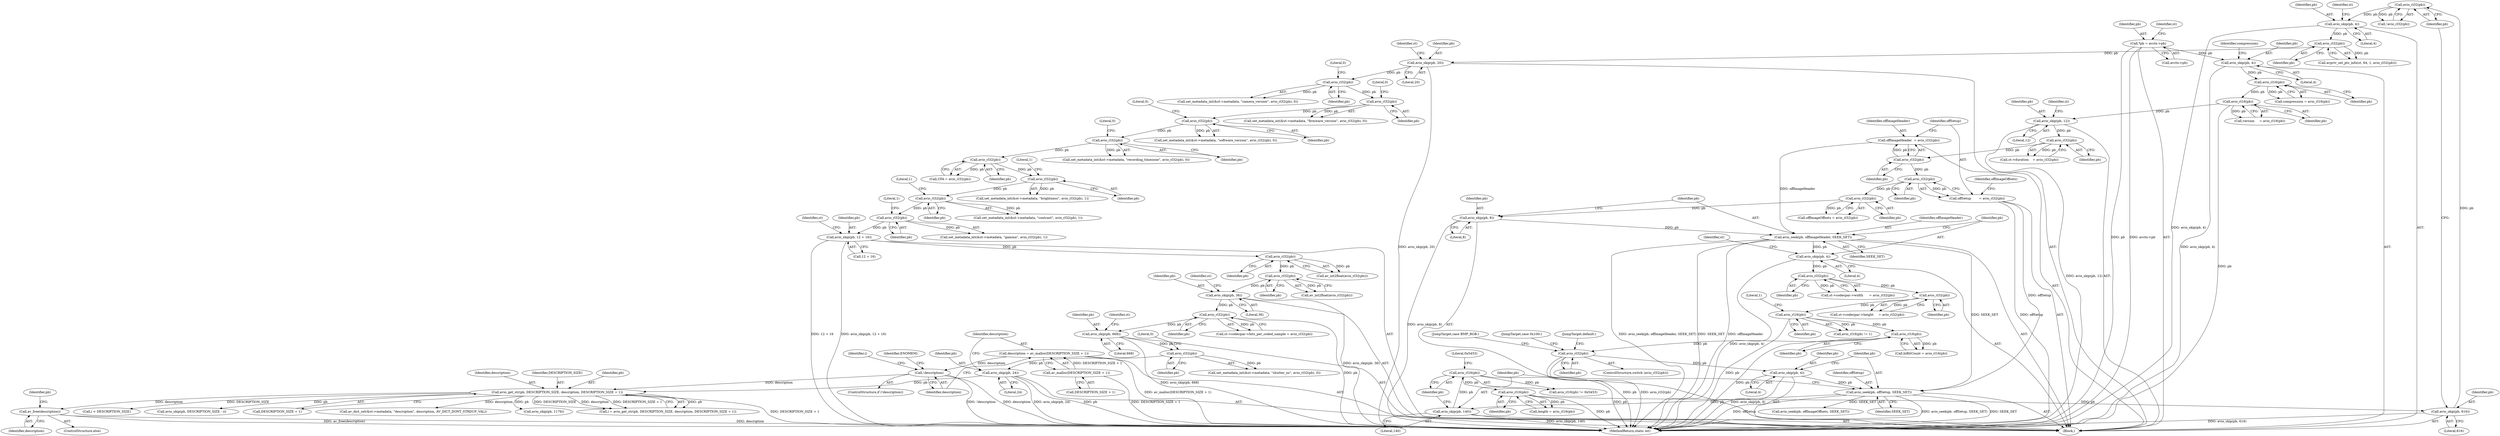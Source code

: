 digraph "0_FFmpeg_7e80b63ecd259d69d383623e75b318bf2bd491f6@API" {
"1000699" [label="(Call,av_free(description))"];
"1000670" [label="(Call,avio_get_str(pb, DESCRIPTION_SIZE, description, DESCRIPTION_SIZE + 1))"];
"1000653" [label="(Call,avio_skip(pb, 24))"];
"1000650" [label="(Call,avio_rl32(pb))"];
"1000641" [label="(Call,avio_skip(pb, 668))"];
"1000477" [label="(Call,avio_rl32(pb))"];
"1000468" [label="(Call,avio_skip(pb, 36))"];
"1000465" [label="(Call,avio_rl32(pb))"];
"1000455" [label="(Call,avio_rl32(pb))"];
"1000443" [label="(Call,avio_skip(pb, 12 + 16))"];
"1000440" [label="(Call,avio_rl32(pb))"];
"1000431" [label="(Call,avio_rl32(pb))"];
"1000422" [label="(Call,avio_rl32(pb))"];
"1000414" [label="(Call,avio_rl32(pb))"];
"1000409" [label="(Call,avio_rl32(pb))"];
"1000400" [label="(Call,avio_rl32(pb))"];
"1000391" [label="(Call,avio_rl32(pb))"];
"1000382" [label="(Call,avio_rl32(pb))"];
"1000373" [label="(Call,avio_skip(pb, 20))"];
"1000371" [label="(Call,avio_rl32(pb))"];
"1000364" [label="(Call,avio_skip(pb, 4))"];
"1000345" [label="(Call,avio_rl32(pb))"];
"1000339" [label="(Call,avio_skip(pb, 616))"];
"1000327" [label="(Call,avio_rl16(pb))"];
"1000320" [label="(Call,avio_rl16(pb))"];
"1000315" [label="(Call,avio_skip(pb, 140))"];
"1000311" [label="(Call,avio_seek(pb, offSetup, SEEK_SET))"];
"1000308" [label="(Call,avio_skip(pb, 4))"];
"1000278" [label="(Call,avio_rl32(pb))"];
"1000252" [label="(Call,avio_rl16(pb))"];
"1000245" [label="(Call,avio_rl16(pb))"];
"1000241" [label="(Call,avio_rl32(pb))"];
"1000233" [label="(Call,avio_rl32(pb))"];
"1000224" [label="(Call,avio_skip(pb, 4))"];
"1000220" [label="(Call,avio_seek(pb, offImageHeader, SEEK_SET))"];
"1000217" [label="(Call,avio_skip(pb, 8))"];
"1000215" [label="(Call,avio_rl32(pb))"];
"1000211" [label="(Call,avio_rl32(pb))"];
"1000207" [label="(Call,avio_rl32(pb))"];
"1000203" [label="(Call,avio_rl32(pb))"];
"1000196" [label="(Call,avio_skip(pb, 12))"];
"1000183" [label="(Call,avio_rl16(pb))"];
"1000179" [label="(Call,avio_rl16(pb))"];
"1000174" [label="(Call,avio_skip(pb, 4))"];
"1000125" [label="(Call,*pb = avctx->pb)"];
"1000205" [label="(Call,offImageHeader  = avio_rl32(pb))"];
"1000209" [label="(Call,offSetup        = avio_rl32(pb))"];
"1000663" [label="(Call,!description)"];
"1000656" [label="(Call,description = av_malloc(DESCRIPTION_SIZE + 1))"];
"1000658" [label="(Call,av_malloc(DESCRIPTION_SIZE + 1))"];
"1000365" [label="(Identifier,pb)"];
"1000382" [label="(Call,avio_rl32(pb))"];
"1000667" [label="(Identifier,ENOMEM)"];
"1000391" [label="(Call,avio_rl32(pb))"];
"1000699" [label="(Call,av_free(description))"];
"1000681" [label="(Call,avio_skip(pb, DESCRIPTION_SIZE - i))"];
"1000401" [label="(Identifier,pb)"];
"1000308" [label="(Call,avio_skip(pb, 4))"];
"1000477" [label="(Call,avio_rl32(pb))"];
"1000672" [label="(Identifier,DESCRIPTION_SIZE)"];
"1000199" [label="(Call,st->duration    = avio_rl32(pb))"];
"1000464" [label="(Call,av_int2float(avio_rl32(pb)))"];
"1000235" [label="(Call,st->codecpar->height     = avio_rl32(pb))"];
"1000340" [label="(Identifier,pb)"];
"1000469" [label="(Identifier,pb)"];
"1000197" [label="(Identifier,pb)"];
"1000375" [label="(Literal,20)"];
"1000402" [label="(Literal,0)"];
"1000371" [label="(Call,avio_rl32(pb))"];
"1000286" [label="(JumpTarget,case 0x100:)"];
"1000180" [label="(Identifier,pb)"];
"1000127" [label="(Call,avctx->pb)"];
"1000451" [label="(Identifier,st)"];
"1000207" [label="(Call,avio_rl32(pb))"];
"1000230" [label="(Identifier,st)"];
"1000376" [label="(Call,set_metadata_int(&st->metadata, \"camera_version\", avio_rl32(pb), 0))"];
"1000176" [label="(Literal,4)"];
"1000345" [label="(Call,avio_rl32(pb))"];
"1000383" [label="(Identifier,pb)"];
"1000470" [label="(Literal,36)"];
"1000175" [label="(Identifier,pb)"];
"1000313" [label="(Identifier,offSetup)"];
"1000415" [label="(Identifier,pb)"];
"1000218" [label="(Identifier,pb)"];
"1000403" [label="(Call,set_metadata_int(&st->metadata, \"recording_timezone\", avio_rl32(pb), 0))"];
"1000444" [label="(Identifier,pb)"];
"1000749" [label="(Call,avio_seek(pb, offImageOffsets, SEEK_SET))"];
"1000702" [label="(Identifier,pb)"];
"1000658" [label="(Call,av_malloc(DESCRIPTION_SIZE + 1))"];
"1000314" [label="(Identifier,SEEK_SET)"];
"1000309" [label="(Identifier,pb)"];
"1000433" [label="(Literal,1)"];
"1000226" [label="(Literal,4)"];
"1000206" [label="(Identifier,offImageHeader)"];
"1000466" [label="(Identifier,pb)"];
"1000277" [label="(ControlStructure,switch (avio_rl32(pb)))"];
"1000650" [label="(Call,avio_rl32(pb))"];
"1000125" [label="(Call,*pb = avctx->pb)"];
"1000455" [label="(Call,avio_rl32(pb))"];
"1000454" [label="(Call,av_int2float(avio_rl32(pb)))"];
"1000204" [label="(Identifier,pb)"];
"1000302" [label="(JumpTarget,default:)"];
"1000179" [label="(Call,avio_rl16(pb))"];
"1000478" [label="(Identifier,pb)"];
"1000212" [label="(Identifier,pb)"];
"1000205" [label="(Call,offImageHeader  = avio_rl32(pb))"];
"1000174" [label="(Call,avio_skip(pb, 4))"];
"1000253" [label="(Identifier,pb)"];
"1000311" [label="(Call,avio_seek(pb, offSetup, SEEK_SET))"];
"1000178" [label="(Identifier,compression)"];
"1000319" [label="(Call,avio_rl16(pb) != 0x5453)"];
"1000422" [label="(Call,avio_rl32(pb))"];
"1000774" [label="(MethodReturn,static int)"];
"1000432" [label="(Identifier,pb)"];
"1000346" [label="(Identifier,pb)"];
"1000322" [label="(Literal,0x5453)"];
"1000434" [label="(Call,set_metadata_int(&st->metadata, \"gamma\", avio_rl32(pb), 1))"];
"1000227" [label="(Call,st->codecpar->width      = avio_rl32(pb))"];
"1000216" [label="(Identifier,pb)"];
"1000366" [label="(Literal,4)"];
"1000246" [label="(Identifier,pb)"];
"1000224" [label="(Call,avio_skip(pb, 4))"];
"1000222" [label="(Identifier,offImageHeader)"];
"1000217" [label="(Call,avio_skip(pb, 8))"];
"1000344" [label="(Call,!avio_rl32(pb))"];
"1000671" [label="(Identifier,pb)"];
"1000642" [label="(Identifier,pb)"];
"1000201" [label="(Identifier,st)"];
"1000674" [label="(Call,DESCRIPTION_SIZE + 1)"];
"1000669" [label="(Identifier,i)"];
"1000234" [label="(Identifier,pb)"];
"1000209" [label="(Call,offSetup        = avio_rl32(pb))"];
"1000393" [label="(Literal,0)"];
"1000143" [label="(Identifier,st)"];
"1000474" [label="(Identifier,st)"];
"1000373" [label="(Call,avio_skip(pb, 20))"];
"1000126" [label="(Identifier,pb)"];
"1000659" [label="(Call,DESCRIPTION_SIZE + 1)"];
"1000664" [label="(Identifier,description)"];
"1000385" [label="(Call,set_metadata_int(&st->metadata, \"firmware_version\", avio_rl32(pb), 0))"];
"1000644" [label="(Call,set_metadata_int(&st->metadata, \"shutter_ns\", avio_rl32(pb), 0))"];
"1000184" [label="(Identifier,pb)"];
"1000312" [label="(Identifier,pb)"];
"1000443" [label="(Call,avio_skip(pb, 12 + 16))"];
"1000690" [label="(Call,av_dict_set(&st->metadata, \"description\", description, AV_DICT_DONT_STRDUP_VAL))"];
"1000663" [label="(Call,!description)"];
"1000368" [label="(Identifier,st)"];
"1000279" [label="(Identifier,pb)"];
"1000244" [label="(Call,avio_rl16(pb) != 1)"];
"1000392" [label="(Identifier,pb)"];
"1000315" [label="(Call,avio_skip(pb, 140))"];
"1000221" [label="(Identifier,pb)"];
"1000425" [label="(Call,set_metadata_int(&st->metadata, \"contrast\", avio_rl32(pb), 1))"];
"1000325" [label="(Call,length = avio_rl16(pb))"];
"1000431" [label="(Call,avio_rl32(pb))"];
"1000379" [label="(Identifier,st)"];
"1000328" [label="(Identifier,pb)"];
"1000411" [label="(Literal,0)"];
"1000701" [label="(Call,avio_skip(pb, 1176))"];
"1000208" [label="(Identifier,pb)"];
"1000320" [label="(Call,avio_rl16(pb))"];
"1000211" [label="(Call,avio_rl32(pb))"];
"1000241" [label="(Call,avio_rl32(pb))"];
"1000400" [label="(Call,avio_rl32(pb))"];
"1000198" [label="(Literal,12)"];
"1000310" [label="(Literal,4)"];
"1000183" [label="(Call,avio_rl16(pb))"];
"1000210" [label="(Identifier,offSetup)"];
"1000656" [label="(Call,description = av_malloc(DESCRIPTION_SIZE + 1))"];
"1000670" [label="(Call,avio_get_str(pb, DESCRIPTION_SIZE, description, DESCRIPTION_SIZE + 1))"];
"1000673" [label="(Identifier,description)"];
"1000442" [label="(Literal,1)"];
"1000317" [label="(Literal,140)"];
"1000364" [label="(Call,avio_skip(pb, 4))"];
"1000214" [label="(Identifier,offImageOffsets)"];
"1000203" [label="(Call,avio_rl32(pb))"];
"1000252" [label="(Call,avio_rl16(pb))"];
"1000233" [label="(Call,avio_rl32(pb))"];
"1000177" [label="(Call,compression = avio_rl16(pb))"];
"1000423" [label="(Identifier,pb)"];
"1000316" [label="(Identifier,pb)"];
"1000643" [label="(Literal,668)"];
"1000700" [label="(Identifier,description)"];
"1000468" [label="(Call,avio_skip(pb, 36))"];
"1000327" [label="(Call,avio_rl16(pb))"];
"1000456" [label="(Identifier,pb)"];
"1000641" [label="(Call,avio_skip(pb, 668))"];
"1000471" [label="(Call,st->codecpar->bits_per_coded_sample = avio_rl32(pb))"];
"1000247" [label="(Literal,1)"];
"1000394" [label="(Call,set_metadata_int(&st->metadata, \"software_version\", avio_rl32(pb), 0))"];
"1000220" [label="(Call,avio_seek(pb, offImageHeader, SEEK_SET))"];
"1000219" [label="(Literal,8)"];
"1000652" [label="(Literal,0)"];
"1000655" [label="(Literal,24)"];
"1000410" [label="(Identifier,pb)"];
"1000465" [label="(Call,avio_rl32(pb))"];
"1000654" [label="(Identifier,pb)"];
"1000223" [label="(Identifier,SEEK_SET)"];
"1000278" [label="(Call,avio_rl32(pb))"];
"1000242" [label="(Identifier,pb)"];
"1000196" [label="(Call,avio_skip(pb, 12))"];
"1000225" [label="(Identifier,pb)"];
"1000657" [label="(Identifier,description)"];
"1000647" [label="(Identifier,st)"];
"1000213" [label="(Call,offImageOffsets = avio_rl32(pb))"];
"1000440" [label="(Call,avio_rl32(pb))"];
"1000651" [label="(Identifier,pb)"];
"1000668" [label="(Call,i = avio_get_str(pb, DESCRIPTION_SIZE, description, DESCRIPTION_SIZE + 1))"];
"1000662" [label="(ControlStructure,if (!description))"];
"1000123" [label="(Block,)"];
"1000424" [label="(Literal,1)"];
"1000441" [label="(Identifier,pb)"];
"1000281" [label="(JumpTarget,case BMP_RGB:)"];
"1000367" [label="(Call,avpriv_set_pts_info(st, 64, 1, avio_rl32(pb)))"];
"1000339" [label="(Call,avio_skip(pb, 616))"];
"1000698" [label="(ControlStructure,else)"];
"1000372" [label="(Identifier,pb)"];
"1000445" [label="(Call,12 + 16)"];
"1000414" [label="(Call,avio_rl32(pb))"];
"1000181" [label="(Call,version     = avio_rl16(pb))"];
"1000341" [label="(Literal,616)"];
"1000321" [label="(Identifier,pb)"];
"1000245" [label="(Call,avio_rl16(pb))"];
"1000384" [label="(Literal,0)"];
"1000250" [label="(Call,biBitCount = avio_rl16(pb))"];
"1000678" [label="(Call,i < DESCRIPTION_SIZE)"];
"1000416" [label="(Call,set_metadata_int(&st->metadata, \"brightness\", avio_rl32(pb), 1))"];
"1000653" [label="(Call,avio_skip(pb, 24))"];
"1000412" [label="(Call,CFA = avio_rl32(pb))"];
"1000409" [label="(Call,avio_rl32(pb))"];
"1000215" [label="(Call,avio_rl32(pb))"];
"1000374" [label="(Identifier,pb)"];
"1000699" -> "1000698"  [label="AST: "];
"1000699" -> "1000700"  [label="CFG: "];
"1000700" -> "1000699"  [label="AST: "];
"1000702" -> "1000699"  [label="CFG: "];
"1000699" -> "1000774"  [label="DDG: description"];
"1000699" -> "1000774"  [label="DDG: av_free(description)"];
"1000670" -> "1000699"  [label="DDG: description"];
"1000670" -> "1000668"  [label="AST: "];
"1000670" -> "1000674"  [label="CFG: "];
"1000671" -> "1000670"  [label="AST: "];
"1000672" -> "1000670"  [label="AST: "];
"1000673" -> "1000670"  [label="AST: "];
"1000674" -> "1000670"  [label="AST: "];
"1000668" -> "1000670"  [label="CFG: "];
"1000670" -> "1000774"  [label="DDG: DESCRIPTION_SIZE + 1"];
"1000670" -> "1000668"  [label="DDG: pb"];
"1000670" -> "1000668"  [label="DDG: DESCRIPTION_SIZE"];
"1000670" -> "1000668"  [label="DDG: description"];
"1000670" -> "1000668"  [label="DDG: DESCRIPTION_SIZE + 1"];
"1000653" -> "1000670"  [label="DDG: pb"];
"1000663" -> "1000670"  [label="DDG: description"];
"1000670" -> "1000678"  [label="DDG: DESCRIPTION_SIZE"];
"1000670" -> "1000681"  [label="DDG: pb"];
"1000670" -> "1000690"  [label="DDG: description"];
"1000670" -> "1000701"  [label="DDG: pb"];
"1000653" -> "1000123"  [label="AST: "];
"1000653" -> "1000655"  [label="CFG: "];
"1000654" -> "1000653"  [label="AST: "];
"1000655" -> "1000653"  [label="AST: "];
"1000657" -> "1000653"  [label="CFG: "];
"1000653" -> "1000774"  [label="DDG: avio_skip(pb, 24)"];
"1000653" -> "1000774"  [label="DDG: pb"];
"1000650" -> "1000653"  [label="DDG: pb"];
"1000650" -> "1000644"  [label="AST: "];
"1000650" -> "1000651"  [label="CFG: "];
"1000651" -> "1000650"  [label="AST: "];
"1000652" -> "1000650"  [label="CFG: "];
"1000650" -> "1000644"  [label="DDG: pb"];
"1000641" -> "1000650"  [label="DDG: pb"];
"1000641" -> "1000123"  [label="AST: "];
"1000641" -> "1000643"  [label="CFG: "];
"1000642" -> "1000641"  [label="AST: "];
"1000643" -> "1000641"  [label="AST: "];
"1000647" -> "1000641"  [label="CFG: "];
"1000641" -> "1000774"  [label="DDG: avio_skip(pb, 668)"];
"1000477" -> "1000641"  [label="DDG: pb"];
"1000477" -> "1000471"  [label="AST: "];
"1000477" -> "1000478"  [label="CFG: "];
"1000478" -> "1000477"  [label="AST: "];
"1000471" -> "1000477"  [label="CFG: "];
"1000477" -> "1000774"  [label="DDG: pb"];
"1000477" -> "1000471"  [label="DDG: pb"];
"1000468" -> "1000477"  [label="DDG: pb"];
"1000468" -> "1000123"  [label="AST: "];
"1000468" -> "1000470"  [label="CFG: "];
"1000469" -> "1000468"  [label="AST: "];
"1000470" -> "1000468"  [label="AST: "];
"1000474" -> "1000468"  [label="CFG: "];
"1000468" -> "1000774"  [label="DDG: avio_skip(pb, 36)"];
"1000465" -> "1000468"  [label="DDG: pb"];
"1000465" -> "1000464"  [label="AST: "];
"1000465" -> "1000466"  [label="CFG: "];
"1000466" -> "1000465"  [label="AST: "];
"1000464" -> "1000465"  [label="CFG: "];
"1000465" -> "1000464"  [label="DDG: pb"];
"1000455" -> "1000465"  [label="DDG: pb"];
"1000455" -> "1000454"  [label="AST: "];
"1000455" -> "1000456"  [label="CFG: "];
"1000456" -> "1000455"  [label="AST: "];
"1000454" -> "1000455"  [label="CFG: "];
"1000455" -> "1000454"  [label="DDG: pb"];
"1000443" -> "1000455"  [label="DDG: pb"];
"1000443" -> "1000123"  [label="AST: "];
"1000443" -> "1000445"  [label="CFG: "];
"1000444" -> "1000443"  [label="AST: "];
"1000445" -> "1000443"  [label="AST: "];
"1000451" -> "1000443"  [label="CFG: "];
"1000443" -> "1000774"  [label="DDG: avio_skip(pb, 12 + 16)"];
"1000443" -> "1000774"  [label="DDG: 12 + 16"];
"1000440" -> "1000443"  [label="DDG: pb"];
"1000440" -> "1000434"  [label="AST: "];
"1000440" -> "1000441"  [label="CFG: "];
"1000441" -> "1000440"  [label="AST: "];
"1000442" -> "1000440"  [label="CFG: "];
"1000440" -> "1000434"  [label="DDG: pb"];
"1000431" -> "1000440"  [label="DDG: pb"];
"1000431" -> "1000425"  [label="AST: "];
"1000431" -> "1000432"  [label="CFG: "];
"1000432" -> "1000431"  [label="AST: "];
"1000433" -> "1000431"  [label="CFG: "];
"1000431" -> "1000425"  [label="DDG: pb"];
"1000422" -> "1000431"  [label="DDG: pb"];
"1000422" -> "1000416"  [label="AST: "];
"1000422" -> "1000423"  [label="CFG: "];
"1000423" -> "1000422"  [label="AST: "];
"1000424" -> "1000422"  [label="CFG: "];
"1000422" -> "1000416"  [label="DDG: pb"];
"1000414" -> "1000422"  [label="DDG: pb"];
"1000414" -> "1000412"  [label="AST: "];
"1000414" -> "1000415"  [label="CFG: "];
"1000415" -> "1000414"  [label="AST: "];
"1000412" -> "1000414"  [label="CFG: "];
"1000414" -> "1000412"  [label="DDG: pb"];
"1000409" -> "1000414"  [label="DDG: pb"];
"1000409" -> "1000403"  [label="AST: "];
"1000409" -> "1000410"  [label="CFG: "];
"1000410" -> "1000409"  [label="AST: "];
"1000411" -> "1000409"  [label="CFG: "];
"1000409" -> "1000403"  [label="DDG: pb"];
"1000400" -> "1000409"  [label="DDG: pb"];
"1000400" -> "1000394"  [label="AST: "];
"1000400" -> "1000401"  [label="CFG: "];
"1000401" -> "1000400"  [label="AST: "];
"1000402" -> "1000400"  [label="CFG: "];
"1000400" -> "1000394"  [label="DDG: pb"];
"1000391" -> "1000400"  [label="DDG: pb"];
"1000391" -> "1000385"  [label="AST: "];
"1000391" -> "1000392"  [label="CFG: "];
"1000392" -> "1000391"  [label="AST: "];
"1000393" -> "1000391"  [label="CFG: "];
"1000391" -> "1000385"  [label="DDG: pb"];
"1000382" -> "1000391"  [label="DDG: pb"];
"1000382" -> "1000376"  [label="AST: "];
"1000382" -> "1000383"  [label="CFG: "];
"1000383" -> "1000382"  [label="AST: "];
"1000384" -> "1000382"  [label="CFG: "];
"1000382" -> "1000376"  [label="DDG: pb"];
"1000373" -> "1000382"  [label="DDG: pb"];
"1000373" -> "1000123"  [label="AST: "];
"1000373" -> "1000375"  [label="CFG: "];
"1000374" -> "1000373"  [label="AST: "];
"1000375" -> "1000373"  [label="AST: "];
"1000379" -> "1000373"  [label="CFG: "];
"1000373" -> "1000774"  [label="DDG: avio_skip(pb, 20)"];
"1000371" -> "1000373"  [label="DDG: pb"];
"1000371" -> "1000367"  [label="AST: "];
"1000371" -> "1000372"  [label="CFG: "];
"1000372" -> "1000371"  [label="AST: "];
"1000367" -> "1000371"  [label="CFG: "];
"1000371" -> "1000367"  [label="DDG: pb"];
"1000364" -> "1000371"  [label="DDG: pb"];
"1000364" -> "1000123"  [label="AST: "];
"1000364" -> "1000366"  [label="CFG: "];
"1000365" -> "1000364"  [label="AST: "];
"1000366" -> "1000364"  [label="AST: "];
"1000368" -> "1000364"  [label="CFG: "];
"1000364" -> "1000774"  [label="DDG: avio_skip(pb, 4)"];
"1000345" -> "1000364"  [label="DDG: pb"];
"1000345" -> "1000344"  [label="AST: "];
"1000345" -> "1000346"  [label="CFG: "];
"1000346" -> "1000345"  [label="AST: "];
"1000344" -> "1000345"  [label="CFG: "];
"1000345" -> "1000344"  [label="DDG: pb"];
"1000339" -> "1000345"  [label="DDG: pb"];
"1000339" -> "1000123"  [label="AST: "];
"1000339" -> "1000341"  [label="CFG: "];
"1000340" -> "1000339"  [label="AST: "];
"1000341" -> "1000339"  [label="AST: "];
"1000346" -> "1000339"  [label="CFG: "];
"1000339" -> "1000774"  [label="DDG: avio_skip(pb, 616)"];
"1000327" -> "1000339"  [label="DDG: pb"];
"1000327" -> "1000325"  [label="AST: "];
"1000327" -> "1000328"  [label="CFG: "];
"1000328" -> "1000327"  [label="AST: "];
"1000325" -> "1000327"  [label="CFG: "];
"1000327" -> "1000774"  [label="DDG: pb"];
"1000327" -> "1000325"  [label="DDG: pb"];
"1000320" -> "1000327"  [label="DDG: pb"];
"1000320" -> "1000319"  [label="AST: "];
"1000320" -> "1000321"  [label="CFG: "];
"1000321" -> "1000320"  [label="AST: "];
"1000322" -> "1000320"  [label="CFG: "];
"1000320" -> "1000774"  [label="DDG: pb"];
"1000320" -> "1000319"  [label="DDG: pb"];
"1000315" -> "1000320"  [label="DDG: pb"];
"1000315" -> "1000123"  [label="AST: "];
"1000315" -> "1000317"  [label="CFG: "];
"1000316" -> "1000315"  [label="AST: "];
"1000317" -> "1000315"  [label="AST: "];
"1000321" -> "1000315"  [label="CFG: "];
"1000315" -> "1000774"  [label="DDG: avio_skip(pb, 140)"];
"1000311" -> "1000315"  [label="DDG: pb"];
"1000311" -> "1000123"  [label="AST: "];
"1000311" -> "1000314"  [label="CFG: "];
"1000312" -> "1000311"  [label="AST: "];
"1000313" -> "1000311"  [label="AST: "];
"1000314" -> "1000311"  [label="AST: "];
"1000316" -> "1000311"  [label="CFG: "];
"1000311" -> "1000774"  [label="DDG: offSetup"];
"1000311" -> "1000774"  [label="DDG: avio_seek(pb, offSetup, SEEK_SET)"];
"1000311" -> "1000774"  [label="DDG: SEEK_SET"];
"1000308" -> "1000311"  [label="DDG: pb"];
"1000209" -> "1000311"  [label="DDG: offSetup"];
"1000220" -> "1000311"  [label="DDG: SEEK_SET"];
"1000311" -> "1000749"  [label="DDG: SEEK_SET"];
"1000308" -> "1000123"  [label="AST: "];
"1000308" -> "1000310"  [label="CFG: "];
"1000309" -> "1000308"  [label="AST: "];
"1000310" -> "1000308"  [label="AST: "];
"1000312" -> "1000308"  [label="CFG: "];
"1000308" -> "1000774"  [label="DDG: avio_skip(pb, 4)"];
"1000278" -> "1000308"  [label="DDG: pb"];
"1000278" -> "1000277"  [label="AST: "];
"1000278" -> "1000279"  [label="CFG: "];
"1000279" -> "1000278"  [label="AST: "];
"1000281" -> "1000278"  [label="CFG: "];
"1000286" -> "1000278"  [label="CFG: "];
"1000302" -> "1000278"  [label="CFG: "];
"1000278" -> "1000774"  [label="DDG: avio_rl32(pb)"];
"1000278" -> "1000774"  [label="DDG: pb"];
"1000252" -> "1000278"  [label="DDG: pb"];
"1000252" -> "1000250"  [label="AST: "];
"1000252" -> "1000253"  [label="CFG: "];
"1000253" -> "1000252"  [label="AST: "];
"1000250" -> "1000252"  [label="CFG: "];
"1000252" -> "1000774"  [label="DDG: pb"];
"1000252" -> "1000250"  [label="DDG: pb"];
"1000245" -> "1000252"  [label="DDG: pb"];
"1000245" -> "1000244"  [label="AST: "];
"1000245" -> "1000246"  [label="CFG: "];
"1000246" -> "1000245"  [label="AST: "];
"1000247" -> "1000245"  [label="CFG: "];
"1000245" -> "1000774"  [label="DDG: pb"];
"1000245" -> "1000244"  [label="DDG: pb"];
"1000241" -> "1000245"  [label="DDG: pb"];
"1000241" -> "1000235"  [label="AST: "];
"1000241" -> "1000242"  [label="CFG: "];
"1000242" -> "1000241"  [label="AST: "];
"1000235" -> "1000241"  [label="CFG: "];
"1000241" -> "1000235"  [label="DDG: pb"];
"1000233" -> "1000241"  [label="DDG: pb"];
"1000233" -> "1000227"  [label="AST: "];
"1000233" -> "1000234"  [label="CFG: "];
"1000234" -> "1000233"  [label="AST: "];
"1000227" -> "1000233"  [label="CFG: "];
"1000233" -> "1000227"  [label="DDG: pb"];
"1000224" -> "1000233"  [label="DDG: pb"];
"1000224" -> "1000123"  [label="AST: "];
"1000224" -> "1000226"  [label="CFG: "];
"1000225" -> "1000224"  [label="AST: "];
"1000226" -> "1000224"  [label="AST: "];
"1000230" -> "1000224"  [label="CFG: "];
"1000224" -> "1000774"  [label="DDG: avio_skip(pb, 4)"];
"1000220" -> "1000224"  [label="DDG: pb"];
"1000220" -> "1000123"  [label="AST: "];
"1000220" -> "1000223"  [label="CFG: "];
"1000221" -> "1000220"  [label="AST: "];
"1000222" -> "1000220"  [label="AST: "];
"1000223" -> "1000220"  [label="AST: "];
"1000225" -> "1000220"  [label="CFG: "];
"1000220" -> "1000774"  [label="DDG: SEEK_SET"];
"1000220" -> "1000774"  [label="DDG: offImageHeader"];
"1000220" -> "1000774"  [label="DDG: avio_seek(pb, offImageHeader, SEEK_SET)"];
"1000217" -> "1000220"  [label="DDG: pb"];
"1000205" -> "1000220"  [label="DDG: offImageHeader"];
"1000217" -> "1000123"  [label="AST: "];
"1000217" -> "1000219"  [label="CFG: "];
"1000218" -> "1000217"  [label="AST: "];
"1000219" -> "1000217"  [label="AST: "];
"1000221" -> "1000217"  [label="CFG: "];
"1000217" -> "1000774"  [label="DDG: avio_skip(pb, 8)"];
"1000215" -> "1000217"  [label="DDG: pb"];
"1000215" -> "1000213"  [label="AST: "];
"1000215" -> "1000216"  [label="CFG: "];
"1000216" -> "1000215"  [label="AST: "];
"1000213" -> "1000215"  [label="CFG: "];
"1000215" -> "1000213"  [label="DDG: pb"];
"1000211" -> "1000215"  [label="DDG: pb"];
"1000211" -> "1000209"  [label="AST: "];
"1000211" -> "1000212"  [label="CFG: "];
"1000212" -> "1000211"  [label="AST: "];
"1000209" -> "1000211"  [label="CFG: "];
"1000211" -> "1000209"  [label="DDG: pb"];
"1000207" -> "1000211"  [label="DDG: pb"];
"1000207" -> "1000205"  [label="AST: "];
"1000207" -> "1000208"  [label="CFG: "];
"1000208" -> "1000207"  [label="AST: "];
"1000205" -> "1000207"  [label="CFG: "];
"1000207" -> "1000205"  [label="DDG: pb"];
"1000203" -> "1000207"  [label="DDG: pb"];
"1000203" -> "1000199"  [label="AST: "];
"1000203" -> "1000204"  [label="CFG: "];
"1000204" -> "1000203"  [label="AST: "];
"1000199" -> "1000203"  [label="CFG: "];
"1000203" -> "1000199"  [label="DDG: pb"];
"1000196" -> "1000203"  [label="DDG: pb"];
"1000196" -> "1000123"  [label="AST: "];
"1000196" -> "1000198"  [label="CFG: "];
"1000197" -> "1000196"  [label="AST: "];
"1000198" -> "1000196"  [label="AST: "];
"1000201" -> "1000196"  [label="CFG: "];
"1000196" -> "1000774"  [label="DDG: avio_skip(pb, 12)"];
"1000183" -> "1000196"  [label="DDG: pb"];
"1000183" -> "1000181"  [label="AST: "];
"1000183" -> "1000184"  [label="CFG: "];
"1000184" -> "1000183"  [label="AST: "];
"1000181" -> "1000183"  [label="CFG: "];
"1000183" -> "1000774"  [label="DDG: pb"];
"1000183" -> "1000181"  [label="DDG: pb"];
"1000179" -> "1000183"  [label="DDG: pb"];
"1000179" -> "1000177"  [label="AST: "];
"1000179" -> "1000180"  [label="CFG: "];
"1000180" -> "1000179"  [label="AST: "];
"1000177" -> "1000179"  [label="CFG: "];
"1000179" -> "1000177"  [label="DDG: pb"];
"1000174" -> "1000179"  [label="DDG: pb"];
"1000174" -> "1000123"  [label="AST: "];
"1000174" -> "1000176"  [label="CFG: "];
"1000175" -> "1000174"  [label="AST: "];
"1000176" -> "1000174"  [label="AST: "];
"1000178" -> "1000174"  [label="CFG: "];
"1000174" -> "1000774"  [label="DDG: avio_skip(pb, 4)"];
"1000125" -> "1000174"  [label="DDG: pb"];
"1000125" -> "1000123"  [label="AST: "];
"1000125" -> "1000127"  [label="CFG: "];
"1000126" -> "1000125"  [label="AST: "];
"1000127" -> "1000125"  [label="AST: "];
"1000143" -> "1000125"  [label="CFG: "];
"1000125" -> "1000774"  [label="DDG: pb"];
"1000125" -> "1000774"  [label="DDG: avctx->pb"];
"1000205" -> "1000123"  [label="AST: "];
"1000206" -> "1000205"  [label="AST: "];
"1000210" -> "1000205"  [label="CFG: "];
"1000209" -> "1000123"  [label="AST: "];
"1000210" -> "1000209"  [label="AST: "];
"1000214" -> "1000209"  [label="CFG: "];
"1000209" -> "1000774"  [label="DDG: offSetup"];
"1000663" -> "1000662"  [label="AST: "];
"1000663" -> "1000664"  [label="CFG: "];
"1000664" -> "1000663"  [label="AST: "];
"1000667" -> "1000663"  [label="CFG: "];
"1000669" -> "1000663"  [label="CFG: "];
"1000663" -> "1000774"  [label="DDG: !description"];
"1000663" -> "1000774"  [label="DDG: description"];
"1000656" -> "1000663"  [label="DDG: description"];
"1000656" -> "1000123"  [label="AST: "];
"1000656" -> "1000658"  [label="CFG: "];
"1000657" -> "1000656"  [label="AST: "];
"1000658" -> "1000656"  [label="AST: "];
"1000664" -> "1000656"  [label="CFG: "];
"1000656" -> "1000774"  [label="DDG: av_malloc(DESCRIPTION_SIZE + 1)"];
"1000658" -> "1000656"  [label="DDG: DESCRIPTION_SIZE + 1"];
"1000658" -> "1000659"  [label="CFG: "];
"1000659" -> "1000658"  [label="AST: "];
"1000658" -> "1000774"  [label="DDG: DESCRIPTION_SIZE + 1"];
}
